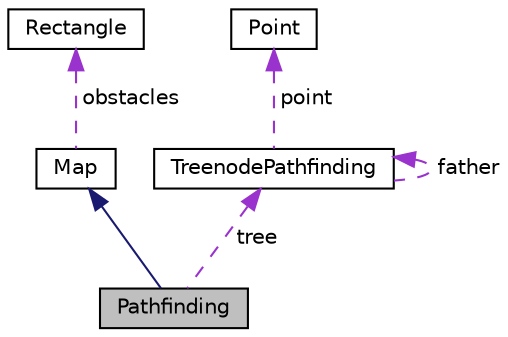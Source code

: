 digraph "Pathfinding"
{
  edge [fontname="Helvetica",fontsize="10",labelfontname="Helvetica",labelfontsize="10"];
  node [fontname="Helvetica",fontsize="10",shape=record];
  Node1 [label="Pathfinding",height=0.2,width=0.4,color="black", fillcolor="grey75", style="filled", fontcolor="black"];
  Node2 -> Node1 [dir="back",color="midnightblue",fontsize="10",style="solid",fontname="Helvetica"];
  Node2 [label="Map",height=0.2,width=0.4,color="black", fillcolor="white", style="filled",URL="$class_map.html"];
  Node3 -> Node2 [dir="back",color="darkorchid3",fontsize="10",style="dashed",label=" obstacles" ,fontname="Helvetica"];
  Node3 [label="Rectangle",height=0.2,width=0.4,color="black", fillcolor="white", style="filled",URL="$class_rectangle.html"];
  Node4 -> Node1 [dir="back",color="darkorchid3",fontsize="10",style="dashed",label=" tree" ,fontname="Helvetica"];
  Node4 [label="TreenodePathfinding",height=0.2,width=0.4,color="black", fillcolor="white", style="filled",URL="$class_treenode_pathfinding.html"];
  Node4 -> Node4 [dir="back",color="darkorchid3",fontsize="10",style="dashed",label=" father" ,fontname="Helvetica"];
  Node5 -> Node4 [dir="back",color="darkorchid3",fontsize="10",style="dashed",label=" point" ,fontname="Helvetica"];
  Node5 [label="Point",height=0.2,width=0.4,color="black", fillcolor="white", style="filled",URL="$class_point.html"];
}
